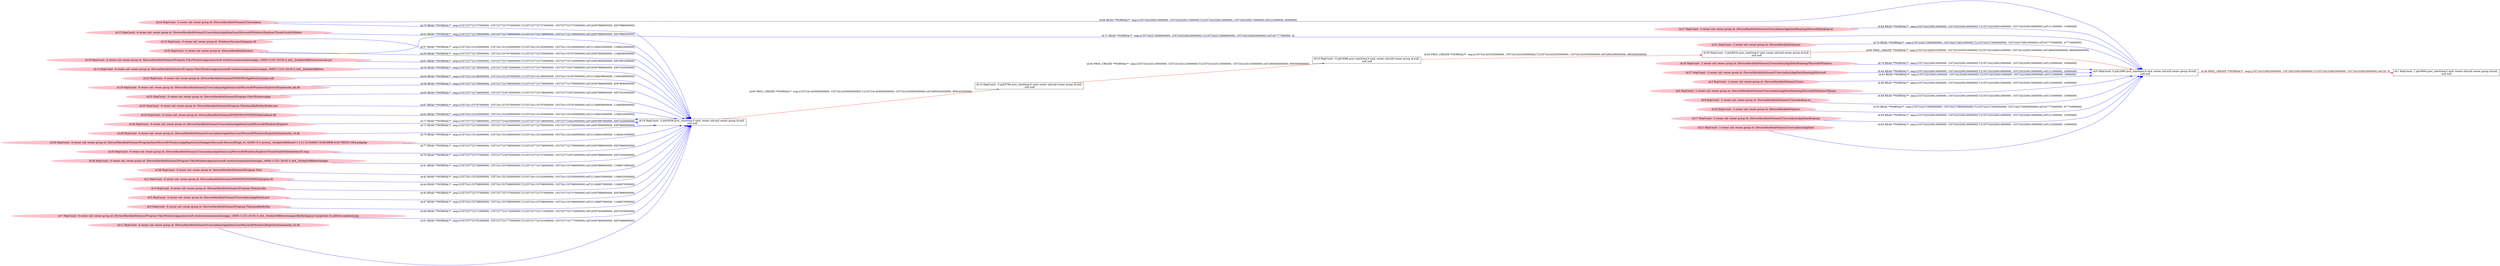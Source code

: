 digraph  {
rankdir=LR
"22"[color=pink,label="id:22 HopCount: -6 owner uid: owner group id: /Device/HarddiskVolume2/WINDOWS/AppPatch/sysmain.sdb ", shape=oval,style=filled];
"18"[color=black,label="id:18 HopCount: -5 pid:6036 proc_starttime:0 cmd: owner uid:null owner group id:null,\n null null", shape=box,style=solid];
"22" -> "18" [id=64,__obj="READ"color=blue,label="id:64 READ **NORMAL**  seqs:[1557241152186000000, 1557241152187000000] T:[1557241152186000000, 1557241152187000000] relT:[1168439000000, 1168438000000]",style=solid];
"23"[color=pink,label="id:23 HopCount: -6 owner uid: owner group id: /Device/HarddiskVolume2/Program Files/WindowsApps ", shape=oval,style=filled];
"23" -> "18" [id=65,__obj="READ"color=blue,label="id:65 READ **NORMAL**  seqs:[1557237722736000000, 1557237723073000000] T:[1557237722736000000, 1557237723073000000] relT:[4597889000000, 4597552000000]",style=solid];
"24"[color=pink,label="id:24 HopCount: -2 owner uid: owner group id: /Device/HarddiskVolume2/Users/admin ", shape=oval,style=filled];
"0"[color=black,label="id:0 HopCount: 0 pid:2488 proc_starttime:0 cmd: owner uid:null owner group id:null,\n null null", shape=box,style=solid];
"24" -> "0" [id=66,__obj="READ"color=blue,label="id:66 READ **NORMAL**  seqs:[1557242320613000000, 1557242320617000000] T:[1557242320613000000, 1557242320617000000] relT:[12000000, 8000000]",style=solid];
"25"[color=pink,label="id:25 HopCount: -6 owner uid: owner group id: /Device/HarddiskVolume2/Program Files/mozilla/firefox/firefox.exe ", shape=oval,style=filled];
"25" -> "18" [id=67,__obj="READ"color=blue,label="id:67 READ **NORMAL**  seqs:[1557241153767000000, 1557241153767000000] T:[1557241153767000000, 1557241153767000000] relT:[1166858000000, 1166858000000]",style=solid];
"27"[color=pink,label="id:27 HopCount: -2 owner uid: owner group id: /Device/HarddiskVolume2/Users/admin/AppData/Roaming/Microsoft/desktop.ini ", shape=oval,style=filled];
"27" -> "0" [id=68,__obj="READ"color=blue,label="id:68 READ **NORMAL**  seqs:[1557242320614000000, 1557242320614000000] T:[1557242320614000000, 1557242320614000000] relT:[11000000, 11000000]",style=solid];
"30"[color=black,label="id:30 HopCount: -2 pid:8016 proc_starttime:0 cmd: owner uid:null owner group id:null,\n null null", shape=box,style=solid];
"30" -> "0" [id=69,__obj="PROC_CREATE"color=red,label="id:69 PROC_CREATE **NORMAL**  seqs:[1557241426031000000, 1557241426031000000] T:[1557241426031000000, 1557241426031000000] relT:[894594000000, 894594000000]",style=solid];
"31"[color=pink,label="id:31 HopCount: -2 owner uid: owner group id: /Device/HarddiskVolume4 ", shape=oval,style=filled];
"31" -> "0" [id=70,__obj="READ"color=blue,label="id:70 READ **NORMAL**  seqs:[1557242272850000000, 1557242272851000000] T:[1557242272850000000, 1557242272851000000] relT:[47775000000, 47774000000]",style=solid];
"32"[color=pink,label="id:32 HopCount: -2 owner uid: owner group id: /Device/HarddiskVolume2 ", shape=oval,style=filled];
"32" -> "0" [id=71,__obj="READ"color=blue,label="id:71 READ **NORMAL**  seqs:[1557242272848000000, 1557242320625000000] T:[1557242272848000000, 1557242320625000000] relT:[47777000000, 0]",style=solid];
"26"[color=pink,label="id:26 HopCount: -6 owner uid: owner group id: /Device/HarddiskVolume2/Users/admin/AppData/Local/Microsoft/Windows/Explorer ", shape=oval,style=filled];
"26" -> "18" [id=72,__obj="READ"color=blue,label="id:72 READ **NORMAL**  seqs:[1557237722738000000, 1557237723423000000] T:[1557237722738000000, 1557237723423000000] relT:[4597887000000, 4597202000000]",style=solid];
"28"[color=pink,label="id:28 HopCount: -6 owner uid: owner group id: /Device/HarddiskVolume2/Users/admin/AppData/Local/Microsoft/Windows/Explorer/thumbcache_16.db ", shape=oval,style=filled];
"28" -> "18" [id=73,__obj="READ"color=blue,label="id:73 READ **NORMAL**  seqs:[1557237722756000000, 1557237722756000000] T:[1557237722756000000, 1557237722756000000] relT:[4597869000000, 4597869000000]",style=solid];
"34"[color=pink,label="id:34 HopCount: -6 owner uid: owner group id: /Device/HarddiskVolume2/ProgramData/Microsoft/Windows/AppRepository/Packages/Microsoft.MicrosoftEdge_41.16299.15.0_neutral__8wekyb3d8bbwe/S-1-5-21-231540947-922634896-4161786520-1004.pckgdep ", shape=oval,style=filled];
"34" -> "18" [id=74,__obj="READ"color=blue,label="id:74 READ **NORMAL**  seqs:[1557241152184000000, 1557241152184000000] T:[1557241152184000000, 1557241152184000000] relT:[1168441000000, 1168441000000]",style=solid];
"24" -> "18" [id=75,__obj="READ"color=blue,label="id:75 READ **NORMAL**  seqs:[1557237722737000000, 1557237722737000000] T:[1557237722737000000, 1557237722737000000] relT:[4597888000000, 4597888000000]",style=solid];
"29"[color=pink,label="id:29 HopCount: -2 owner uid: owner group id: /Device/HarddiskVolume2/Users/admin/AppData/Roaming/Microsoft/Windows ", shape=oval,style=filled];
"29" -> "0" [id=76,__obj="READ"color=blue,label="id:76 READ **NORMAL**  seqs:[1557242320615000000, 1557242320615000000] T:[1557242320615000000, 1557242320615000000] relT:[10000000, 10000000]",style=solid];
"35"[color=pink,label="id:35 HopCount: -6 owner uid: owner group id: /Device/HarddiskVolume2/Users/admin/AppData/Local/Microsoft/Windows/Explorer/ThumbCacheToDelete/thm3C.tmp ", shape=oval,style=filled];
"35" -> "18" [id=77,__obj="READ"color=blue,label="id:77 READ **NORMAL**  seqs:[1557237722739000000, 1557237722739000000] T:[1557237722739000000, 1557237722739000000] relT:[4597886000000, 4597886000000]",style=solid];
"36"[color=pink,label="id:36 HopCount: -6 owner uid: owner group id: /Device/HarddiskVolume2/Program Files/WindowsApps/microsoft.windowscommunicationsapps_16005.11231.20192.0_x64__8wekyb3d8bbwe/images ", shape=oval,style=filled];
"36" -> "18" [id=78,__obj="READ"color=blue,label="id:78 READ **NORMAL**  seqs:[1557237722737000000, 1557237723075000000] T:[1557237722737000000, 1557237723075000000] relT:[4597888000000, 4597550000000]",style=solid];
"1"[color=black,label="id:1 HopCount: 1 pid:6844 proc_starttime:0 cmd: owner uid:null owner group id:null,\n null null", shape=box,style=solid];
"0" -> "1" [id=39,__obj="PROC_CREATE"color=red,label="id:39 PROC_CREATE **NORMAL**  seqs:[1557242320625000000, 1557242320625000000] T:[1557242320625000000, 1557242320625000000] relT:[0, 0]",style=solid];
"37"[color=pink,label="id:37 HopCount: -2 owner uid: owner group id: /Device/HarddiskVolume2/Users/admin/AppData/Roaming/Microsoft ", shape=oval,style=filled];
"37" -> "0" [id=40,__obj="READ"color=blue,label="id:40 READ **NORMAL**  seqs:[1557242320614000000, 1557242320615000000] T:[1557242320614000000, 1557242320615000000] relT:[11000000, 10000000]",style=solid];
"38"[color=pink,label="id:38 HopCount: -6 owner uid: owner group id: /Device/HarddiskVolume2/Program Files ", shape=oval,style=filled];
"38" -> "18" [id=41,__obj="READ"color=blue,label="id:41 READ **NORMAL**  seqs:[1557237722736000000, 1557241153768000000] T:[1557237722736000000, 1557241153768000000] relT:[4597889000000, 1166857000000]",style=solid];
"2"[color=pink,label="id:2 HopCount: -6 owner uid: owner group id: /Device/HarddiskVolume2/WINDOWS/SYSTEM32/ploptin.dll ", shape=oval,style=filled];
"2" -> "18" [id=42,__obj="READ"color=blue,label="id:42 READ **NORMAL**  seqs:[1557241152192000000, 1557241152193000000] T:[1557241152192000000, 1557241152193000000] relT:[1168433000000, 1168432000000]",style=solid];
"3"[color=pink,label="id:3 HopCount: -2 owner uid: owner group id: /Device/HarddiskVolume2/Users ", shape=oval,style=filled];
"3" -> "0" [id=43,__obj="READ"color=blue,label="id:43 READ **NORMAL**  seqs:[1557242320612000000, 1557242320623000000] T:[1557242320612000000, 1557242320623000000] relT:[13000000, 2000000]",style=solid];
"4"[color=pink,label="id:4 HopCount: -6 owner uid: owner group id: /Device/HarddiskVolume2/Program Files/mozilla ", shape=oval,style=filled];
"4" -> "18" [id=44,__obj="READ"color=blue,label="id:44 READ **NORMAL**  seqs:[1557241153768000000, 1557241153768000000] T:[1557241153768000000, 1557241153768000000] relT:[1166857000000, 1166857000000]",style=solid];
"5"[color=pink,label="id:5 HopCount: -6 owner uid: owner group id: /Device/HarddiskVolume2/Users/admin/AppData/Local ", shape=oval,style=filled];
"5" -> "18" [id=45,__obj="READ"color=blue,label="id:45 READ **NORMAL**  seqs:[1557237722737000000, 1557237722737000000] T:[1557237722737000000, 1557237722737000000] relT:[4597888000000, 4597888000000]",style=solid];
"6"[color=pink,label="id:6 HopCount: -2 owner uid: owner group id: /Device/HarddiskVolume2/Users/admin/AppData/Roaming/Microsoft/Windows/Themes ", shape=oval,style=filled];
"6" -> "0" [id=46,__obj="READ"color=blue,label="id:46 READ **NORMAL**  seqs:[1557242320615000000, 1557242320615000000] T:[1557242320615000000, 1557242320615000000] relT:[10000000, 10000000]",style=solid];
"8"[color=pink,label="id:8 HopCount: -6 owner uid: owner group id: /Device/HarddiskVolume2/Program Files/mozilla/firefox ", shape=oval,style=filled];
"8" -> "18" [id=47,__obj="READ"color=blue,label="id:47 READ **NORMAL**  seqs:[1557241153768000000, 1557241153768000000] T:[1557241153768000000, 1557241153768000000] relT:[1166857000000, 1166857000000]",style=solid];
"9"[color=pink,label="id:9 HopCount: -2 owner uid: owner group id: /Device/HarddiskVolume2/Users/desktop.ini ", shape=oval,style=filled];
"9" -> "0" [id=48,__obj="READ"color=blue,label="id:48 READ **NORMAL**  seqs:[1557242320612000000, 1557242320612000000] T:[1557242320612000000, 1557242320612000000] relT:[13000000, 13000000]",style=solid];
"7"[color=pink,label="id:7 HopCount: -6 owner uid: owner group id: /Device/HarddiskVolume2/Program Files/WindowsApps/microsoft.windowscommunicationsapps_16005.11231.20192.0_x64__8wekyb3d8bbwe/images/HxMailAppList.targetsize-24_altform-unplated.png ", shape=oval,style=filled];
"7" -> "18" [id=49,__obj="READ"color=blue,label="id:49 READ **NORMAL**  seqs:[1557237723171000000, 1557237723172000000] T:[1557237723171000000, 1557237723172000000] relT:[4597454000000, 4597453000000]",style=solid];
"32" -> "18" [id=50,__obj="READ"color=blue,label="id:50 READ **NORMAL**  seqs:[1557237722735000000, 1557241153767000000] T:[1557237722735000000, 1557241153767000000] relT:[4597890000000, 1166858000000]",style=solid];
"11"[color=pink,label="id:11 HopCount: -6 owner uid: owner group id: /Device/HarddiskVolume2/Users/admin/AppData/Local/Microsoft/Windows/Explorer/thumbcache_32.db ", shape=oval,style=filled];
"11" -> "18" [id=51,__obj="READ"color=blue,label="id:51 READ **NORMAL**  seqs:[1557237722761000000, 1557237722777000000] T:[1557237722761000000, 1557237722777000000] relT:[4597864000000, 4597848000000]",style=solid];
"10"[color=black,label="id:10 HopCount: -3 pid:3096 proc_starttime:0 cmd: owner uid:null owner group id:null,\n null null", shape=box,style=solid];
"10" -> "30" [id=52,__obj="PROC_CREATE"color=red,label="id:52 PROC_CREATE **NORMAL**  seqs:[1557241425335000000, 1557241425335000000] T:[1557241425335000000, 1557241425335000000] relT:[895290000000, 895290000000]",style=solid];
"12"[color=pink,label="id:12 HopCount: -6 owner uid: owner group id: /Device/HarddiskVolume2/Users/admin/AppData/Local/Microsoft/Windows/Explorer/ThumbCacheToDelete ", shape=oval,style=filled];
"12" -> "18" [id=53,__obj="READ"color=blue,label="id:53 READ **NORMAL**  seqs:[1557237722739000000, 1557237722739000000] T:[1557237722739000000, 1557237722739000000] relT:[4597886000000, 4597886000000]",style=solid];
"13"[color=pink,label="id:13 HopCount: -6 owner uid: owner group id: /Device/HarddiskVolume2/Program Files/WindowsApps/microsoft.windowscommunicationsapps_16005.11231.20192.0_x64__8wekyb3d8bbwe ", shape=oval,style=filled];
"13" -> "18" [id=54,__obj="READ"color=blue,label="id:54 READ **NORMAL**  seqs:[1557237722736000000, 1557237723073000000] T:[1557237722736000000, 1557237723073000000] relT:[4597889000000, 4597552000000]",style=solid];
"33"[color=pink,label="id:33 HopCount: -2 owner uid: owner group id: /Device/HarddiskVolume1 ", shape=oval,style=filled];
"33" -> "0" [id=55,__obj="READ"color=blue,label="id:55 READ **NORMAL**  seqs:[1557242272850000000, 1557242272850000000] T:[1557242272850000000, 1557242272850000000] relT:[47775000000, 47775000000]",style=solid];
"14"[color=black,label="id:14 HopCount: -4 pid:6784 proc_starttime:0 cmd: owner uid:null owner group id:null,\n null null", shape=box,style=solid];
"14" -> "10" [id=56,__obj="PROC_CREATE"color=red,label="id:56 PROC_CREATE **NORMAL**  seqs:[1557241425125000000, 1557241425125000000] T:[1557241425125000000, 1557241425125000000] relT:[895500000000, 895500000000]",style=solid];
"15"[color=pink,label="id:15 HopCount: -6 owner uid: owner group id: /Windows/System32/ploptin.dll ", shape=oval,style=filled];
"15" -> "18" [id=57,__obj="READ"color=blue,label="id:57 READ **NORMAL**  seqs:[1557241152193000000, 1557241152193000000] T:[1557241152193000000, 1557241152193000000] relT:[1168432000000, 1168432000000]",style=solid];
"16"[color=pink,label="id:16 HopCount: -6 owner uid: owner group id: /Device/HarddiskVolume2/Users/admin/AppData/Local/Microsoft/Windows/Explorer/thumbcache_idx.db ", shape=oval,style=filled];
"16" -> "18" [id=58,__obj="READ"color=blue,label="id:58 READ **NORMAL**  seqs:[1557237722739000000, 1557237722756000000] T:[1557237722739000000, 1557237722756000000] relT:[4597886000000, 4597869000000]",style=solid];
"17"[color=pink,label="id:17 HopCount: -2 owner uid: owner group id: /Device/HarddiskVolume2/Users/admin/AppData/Roaming ", shape=oval,style=filled];
"17" -> "0" [id=59,__obj="READ"color=blue,label="id:59 READ **NORMAL**  seqs:[1557242320614000000, 1557242320614000000] T:[1557242320614000000, 1557242320614000000] relT:[11000000, 11000000]",style=solid];
"18" -> "14" [id=60,__obj="PROC_CREATE"color=red,label="id:60 PROC_CREATE **NORMAL**  seqs:[1557241425083000000, 1557241425083000000] T:[1557241425083000000, 1557241425083000000] relT:[895542000000, 895542000000]",style=solid];
"19"[color=pink,label="id:19 HopCount: -6 owner uid: owner group id: /Device/HarddiskVolume2/Program Files/WindowsApps/microsoft.windowscommunicationsapps_16005.11231.20192.0_x64__8wekyb3d8bbwe/resources.pri ", shape=oval,style=filled];
"19" -> "18" [id=61,__obj="READ"color=blue,label="id:61 READ **NORMAL**  seqs:[1557237722733000000, 1557237722734000000] T:[1557237722733000000, 1557237722734000000] relT:[4597892000000, 4597891000000]",style=solid];
"20"[color=pink,label="id:20 HopCount: -6 owner uid: owner group id: /Device/HarddiskVolume2/WINDOWS/SYSTEM32/kernelbase.dll ", shape=oval,style=filled];
"20" -> "18" [id=62,__obj="READ"color=blue,label="id:62 READ **NORMAL**  seqs:[1557241152193000000, 1557241152193000000] T:[1557241152193000000, 1557241152193000000] relT:[1168432000000, 1168432000000]",style=solid];
"21"[color=pink,label="id:21 HopCount: -2 owner uid: owner group id: /Device/HarddiskVolume2/Users/admin/AppData ", shape=oval,style=filled];
"21" -> "0" [id=63,__obj="READ"color=blue,label="id:63 READ **NORMAL**  seqs:[1557242320613000000, 1557242320613000000] T:[1557242320613000000, 1557242320613000000] relT:[12000000, 12000000]",style=solid];
}